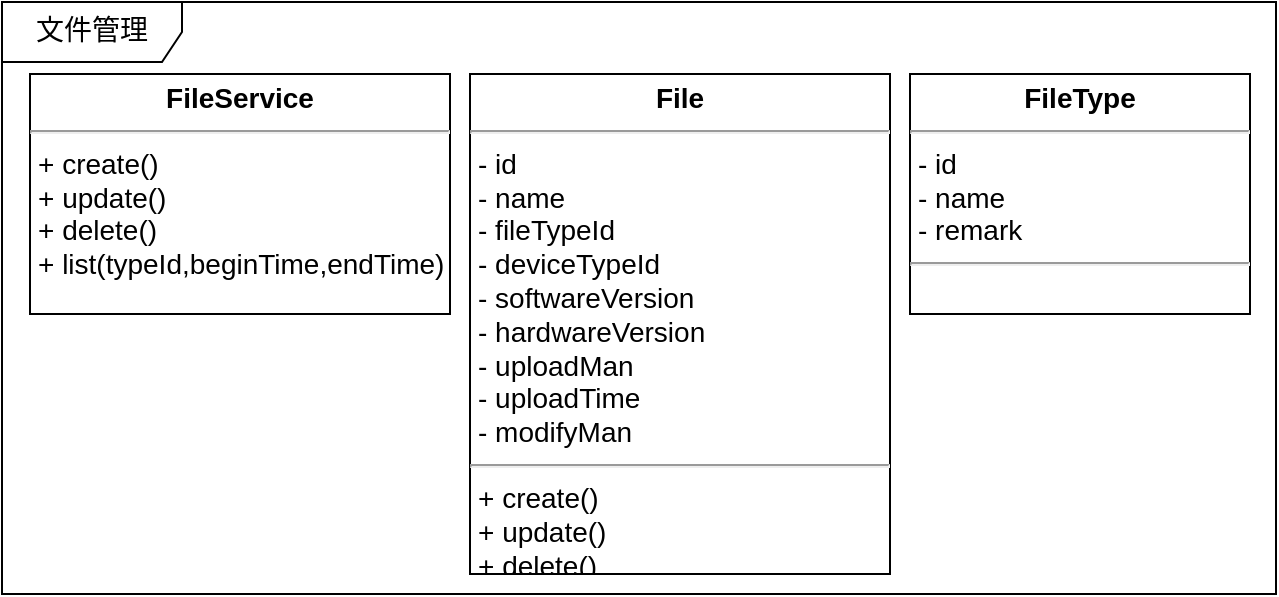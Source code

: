 <mxfile version="10.6.1" type="github"><diagram id="gnV-GOPfLrobz5uMPDvQ" name="Ã§Â¬Â¬ 1 Ã©Â¡Âµ"><mxGraphModel dx="1007" dy="628" grid="1" gridSize="10" guides="1" tooltips="1" connect="1" arrows="1" fold="1" page="1" pageScale="1" pageWidth="850" pageHeight="1100" math="0" shadow="0"><root><mxCell id="0"/><mxCell id="1" parent="0"/><mxCell id="2KOzH4CsE0ct0_GWBmL0-1" value="文件管理" style="shape=umlFrame;whiteSpace=wrap;html=1;rounded=0;shadow=0;comic=0;labelBackgroundColor=none;strokeColor=#000000;strokeWidth=1;fillColor=#ffffff;fontFamily=Verdana;fontSize=14;fontColor=#000000;align=center;width=90;height=30;" parent="1" vertex="1"><mxGeometry x="46" y="54" width="637" height="296" as="geometry"/></mxCell><mxCell id="2KOzH4CsE0ct0_GWBmL0-2" value="&lt;p style=&quot;margin: 4px 0px 0px ; text-align: center ; font-size: 14px&quot;&gt;&lt;b&gt;FileService&lt;/b&gt;&lt;/p&gt;&lt;hr style=&quot;font-size: 14px&quot;&gt;&lt;p style=&quot;margin: 0px 0px 0px 4px ; font-size: 14px&quot;&gt;+ create()&lt;/p&gt;&lt;p style=&quot;margin: 0px 0px 0px 4px ; font-size: 14px&quot;&gt;+ update()&lt;/p&gt;&lt;p style=&quot;margin: 0px 0px 0px 4px ; font-size: 14px&quot;&gt;+ delete()&lt;/p&gt;&lt;p style=&quot;margin: 0px 0px 0px 4px ; font-size: 14px&quot;&gt;+ list(typeId,beginTime,endTime)&lt;/p&gt;" style="verticalAlign=top;align=left;overflow=fill;fontSize=14;fontFamily=Helvetica;html=1;" parent="1" vertex="1"><mxGeometry x="60" y="90" width="210" height="120" as="geometry"/></mxCell><mxCell id="kRoeJmcZswXiqJmZhXYh-1" value="&lt;p style=&quot;margin: 4px 0px 0px ; text-align: center ; font-size: 14px&quot;&gt;&lt;b&gt;File&lt;/b&gt;&lt;br&gt;&lt;/p&gt;&lt;hr style=&quot;font-size: 14px&quot;&gt;&lt;p style=&quot;margin: 0px 0px 0px 4px ; font-size: 14px&quot;&gt;- id&lt;/p&gt;&lt;p style=&quot;margin: 0px 0px 0px 4px ; font-size: 14px&quot;&gt;- name&lt;/p&gt;&lt;p style=&quot;margin: 0px 0px 0px 4px ; font-size: 14px&quot;&gt;- fileTypeId&lt;/p&gt;&lt;p style=&quot;margin: 0px 0px 0px 4px ; font-size: 14px&quot;&gt;- deviceTypeId&lt;/p&gt;&lt;p style=&quot;margin: 0px 0px 0px 4px ; font-size: 14px&quot;&gt;- softwareVersion&lt;/p&gt;&lt;p style=&quot;margin: 0px 0px 0px 4px ; font-size: 14px&quot;&gt;- hardwareVersion&lt;/p&gt;&lt;p style=&quot;margin: 0px 0px 0px 4px ; font-size: 14px&quot;&gt;- uploadMan&lt;/p&gt;&lt;p style=&quot;margin: 0px 0px 0px 4px ; font-size: 14px&quot;&gt;- uploadTime&lt;/p&gt;&lt;p style=&quot;margin: 0px 0px 0px 4px ; font-size: 14px&quot;&gt;- modifyMan&lt;/p&gt;&lt;hr style=&quot;font-size: 14px&quot;&gt;&lt;p style=&quot;margin: 0px 0px 0px 4px ; font-size: 14px&quot;&gt;+ create()&lt;/p&gt;&lt;p style=&quot;margin: 0px 0px 0px 4px ; font-size: 14px&quot;&gt;+ update()&lt;/p&gt;&lt;p style=&quot;margin: 0px 0px 0px 4px ; font-size: 14px&quot;&gt;+ delete()&lt;/p&gt;" style="verticalAlign=top;align=left;overflow=fill;fontSize=14;fontFamily=Helvetica;html=1;" parent="1" vertex="1"><mxGeometry x="280" y="90" width="210" height="250" as="geometry"/></mxCell><mxCell id="kRoeJmcZswXiqJmZhXYh-2" value="&lt;p style=&quot;margin: 4px 0px 0px ; text-align: center ; font-size: 14px&quot;&gt;&lt;b&gt;FileType&lt;/b&gt;&lt;br&gt;&lt;/p&gt;&lt;hr style=&quot;font-size: 14px&quot;&gt;&lt;p style=&quot;margin: 0px 0px 0px 4px ; font-size: 14px&quot;&gt;- id&lt;/p&gt;&lt;p style=&quot;margin: 0px 0px 0px 4px ; font-size: 14px&quot;&gt;- name&lt;/p&gt;&lt;p style=&quot;margin: 0px 0px 0px 4px ; font-size: 14px&quot;&gt;- remark&lt;/p&gt;&lt;hr style=&quot;font-size: 14px&quot;&gt;&lt;p style=&quot;margin: 0px 0px 0px 4px ; font-size: 14px&quot;&gt;&lt;br&gt;&lt;/p&gt;" style="verticalAlign=top;align=left;overflow=fill;fontSize=14;fontFamily=Helvetica;html=1;" parent="1" vertex="1"><mxGeometry x="500" y="90" width="170" height="120" as="geometry"/></mxCell></root></mxGraphModel></diagram></mxfile>